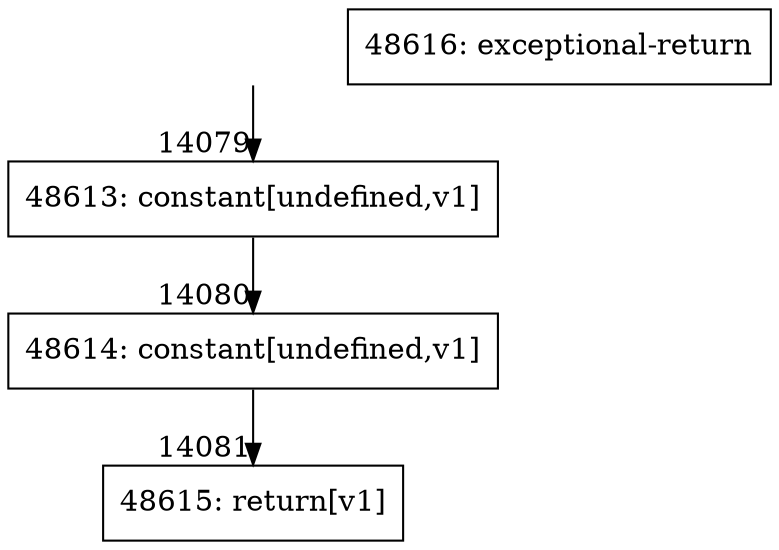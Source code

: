 digraph {
rankdir="TD"
BB_entry1165[shape=none,label=""];
BB_entry1165 -> BB14079 [tailport=s, headport=n, headlabel="    14079"]
BB14079 [shape=record label="{48613: constant[undefined,v1]}" ] 
BB14079 -> BB14080 [tailport=s, headport=n, headlabel="      14080"]
BB14080 [shape=record label="{48614: constant[undefined,v1]}" ] 
BB14080 -> BB14081 [tailport=s, headport=n, headlabel="      14081"]
BB14081 [shape=record label="{48615: return[v1]}" ] 
BB14082 [shape=record label="{48616: exceptional-return}" ] 
//#$~ 26033
}
